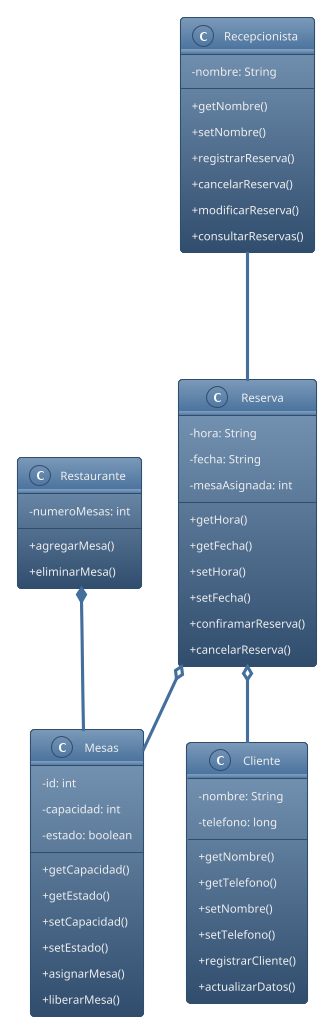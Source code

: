 @startuml
'https://plantuml.com/sequence-diagram
skinparam classAttributeIconSize 0
!theme spacelab
class Restaurante{
    -numeroMesas: int

    +agregarMesa()
    +eliminarMesa()

}

class Reserva{
    -hora: String
    -fecha: String
    -mesaAsignada: int

    +getHora()
    +getFecha()
    +setHora()
    +setFecha()
    +confiramarReserva()
    +cancelarReserva()
}

class Mesas{
    -id: int
    -capacidad: int
    -estado: boolean

    +getCapacidad()
    +getEstado()
    +setCapacidad()
    +setEstado()
    +asignarMesa()
    +liberarMesa()
}

class Cliente{
    -nombre: String
    -telefono: long

    +getNombre()
    +getTelefono()
    +setNombre()
    +setTelefono()
    +registrarCliente()
    +actualizarDatos()
}

class Recepcionista{
    -nombre: String

    +getNombre()
    +setNombre()
    +registrarReserva()
    +cancelarReserva()
    +modificarReserva()
    +consultarReservas()
}

Restaurante *-- Mesas
Reserva o-- Mesas
Reserva o-- Cliente
Recepcionista --- Reserva

@enduml